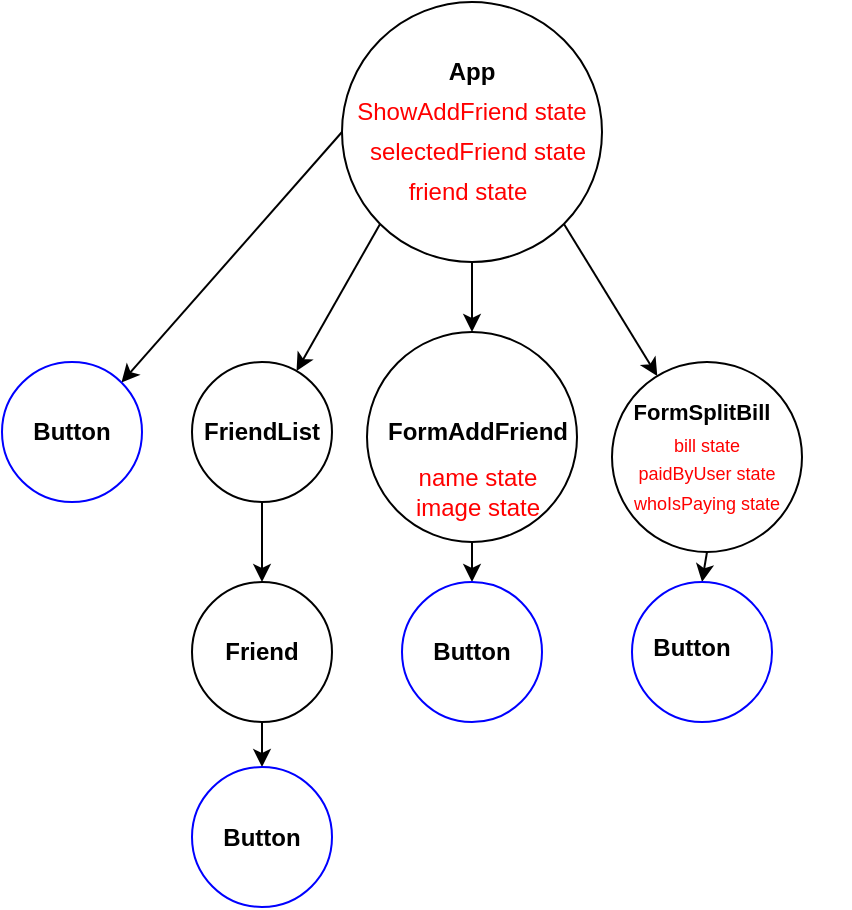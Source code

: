 <mxfile>
    <diagram id="9co5hfzwrGTOGpkHSm-1" name="Page-1">
        <mxGraphModel dx="379" dy="368" grid="1" gridSize="10" guides="1" tooltips="1" connect="1" arrows="1" fold="1" page="1" pageScale="1" pageWidth="850" pageHeight="1100" math="0" shadow="0">
            <root>
                <mxCell id="0"/>
                <mxCell id="1" parent="0"/>
                <mxCell id="16" style="edgeStyle=none;html=1;exitX=0.5;exitY=1;exitDx=0;exitDy=0;entryX=0.5;entryY=0;entryDx=0;entryDy=0;" parent="1" source="3" target="14" edge="1">
                    <mxGeometry relative="1" as="geometry"/>
                </mxCell>
                <mxCell id="3" value="" style="ellipse;whiteSpace=wrap;html=1;aspect=fixed;fillColor=none;" parent="1" vertex="1">
                    <mxGeometry x="155" y="200" width="70" height="70" as="geometry"/>
                </mxCell>
                <mxCell id="6" value="&lt;b&gt;FriendList&lt;/b&gt;" style="text;strokeColor=none;align=center;fillColor=none;html=1;verticalAlign=middle;whiteSpace=wrap;rounded=0;" parent="1" vertex="1">
                    <mxGeometry x="160" y="220" width="60" height="30" as="geometry"/>
                </mxCell>
                <mxCell id="19" style="edgeStyle=none;html=1;exitX=0;exitY=1;exitDx=0;exitDy=0;" parent="1" source="7" target="3" edge="1">
                    <mxGeometry relative="1" as="geometry"/>
                </mxCell>
                <mxCell id="20" style="edgeStyle=none;html=1;exitX=0.5;exitY=1;exitDx=0;exitDy=0;entryX=0.5;entryY=0;entryDx=0;entryDy=0;" parent="1" source="7" target="11" edge="1">
                    <mxGeometry relative="1" as="geometry"/>
                </mxCell>
                <mxCell id="21" style="edgeStyle=none;html=1;exitX=1;exitY=1;exitDx=0;exitDy=0;" parent="1" source="7" target="12" edge="1">
                    <mxGeometry relative="1" as="geometry"/>
                </mxCell>
                <mxCell id="30" style="edgeStyle=none;html=1;exitX=0;exitY=0.5;exitDx=0;exitDy=0;entryX=1;entryY=0;entryDx=0;entryDy=0;" parent="1" source="7" target="29" edge="1">
                    <mxGeometry relative="1" as="geometry"/>
                </mxCell>
                <mxCell id="7" value="" style="ellipse;whiteSpace=wrap;html=1;aspect=fixed;fillColor=none;" parent="1" vertex="1">
                    <mxGeometry x="230" y="20" width="130" height="130" as="geometry"/>
                </mxCell>
                <mxCell id="8" value="&lt;b&gt;App&lt;/b&gt;" style="text;strokeColor=none;align=center;fillColor=none;html=1;verticalAlign=middle;whiteSpace=wrap;rounded=0;" parent="1" vertex="1">
                    <mxGeometry x="265" y="40" width="60" height="30" as="geometry"/>
                </mxCell>
                <mxCell id="9" value="&lt;b&gt;FormAddFriend&lt;/b&gt;" style="text;strokeColor=none;align=center;fillColor=none;html=1;verticalAlign=middle;whiteSpace=wrap;rounded=0;" parent="1" vertex="1">
                    <mxGeometry x="247.5" y="220" width="100" height="30" as="geometry"/>
                </mxCell>
                <mxCell id="34" style="edgeStyle=none;html=1;exitX=0.5;exitY=1;exitDx=0;exitDy=0;entryX=0.5;entryY=0;entryDx=0;entryDy=0;" parent="1" source="11" target="33" edge="1">
                    <mxGeometry relative="1" as="geometry"/>
                </mxCell>
                <mxCell id="11" value="" style="ellipse;whiteSpace=wrap;html=1;aspect=fixed;fillColor=none;" parent="1" vertex="1">
                    <mxGeometry x="242.5" y="185" width="105" height="105" as="geometry"/>
                </mxCell>
                <mxCell id="27" style="edgeStyle=none;html=1;exitX=0.5;exitY=1;exitDx=0;exitDy=0;entryX=0.5;entryY=0;entryDx=0;entryDy=0;" parent="1" source="12" target="26" edge="1">
                    <mxGeometry relative="1" as="geometry"/>
                </mxCell>
                <mxCell id="12" value="" style="ellipse;whiteSpace=wrap;html=1;aspect=fixed;fillColor=none;" parent="1" vertex="1">
                    <mxGeometry x="365" y="200" width="95" height="95" as="geometry"/>
                </mxCell>
                <mxCell id="13" value="&lt;b&gt;&lt;font style=&quot;font-size: 11px;&quot;&gt;FormSplitBill&lt;/font&gt;&lt;/b&gt;" style="text;strokeColor=none;align=center;fillColor=none;html=1;verticalAlign=middle;whiteSpace=wrap;rounded=0;" parent="1" vertex="1">
                    <mxGeometry x="365" y="210" width="90" height="30" as="geometry"/>
                </mxCell>
                <mxCell id="35" style="edgeStyle=none;html=1;exitX=0.5;exitY=1;exitDx=0;exitDy=0;entryX=0.5;entryY=0;entryDx=0;entryDy=0;" parent="1" source="14" target="22" edge="1">
                    <mxGeometry relative="1" as="geometry"/>
                </mxCell>
                <mxCell id="14" value="" style="ellipse;whiteSpace=wrap;html=1;aspect=fixed;fillColor=none;" parent="1" vertex="1">
                    <mxGeometry x="155" y="310" width="70" height="70" as="geometry"/>
                </mxCell>
                <mxCell id="15" value="&lt;b&gt;Friend&lt;/b&gt;" style="text;strokeColor=none;align=center;fillColor=none;html=1;verticalAlign=middle;whiteSpace=wrap;rounded=0;" parent="1" vertex="1">
                    <mxGeometry x="160" y="330" width="60" height="30" as="geometry"/>
                </mxCell>
                <mxCell id="22" value="" style="ellipse;whiteSpace=wrap;html=1;aspect=fixed;fillColor=none;strokeColor=#0000FF;" parent="1" vertex="1">
                    <mxGeometry x="155" y="402.5" width="70" height="70" as="geometry"/>
                </mxCell>
                <mxCell id="23" value="&lt;b&gt;Button&lt;/b&gt;" style="text;strokeColor=none;align=center;fillColor=none;html=1;verticalAlign=middle;whiteSpace=wrap;rounded=0;" parent="1" vertex="1">
                    <mxGeometry x="160" y="422.5" width="60" height="30" as="geometry"/>
                </mxCell>
                <mxCell id="25" value="&lt;b&gt;Button&lt;/b&gt;" style="text;strokeColor=none;align=center;fillColor=none;html=1;verticalAlign=middle;whiteSpace=wrap;rounded=0;" parent="1" vertex="1">
                    <mxGeometry x="375" y="327.5" width="60" height="30" as="geometry"/>
                </mxCell>
                <mxCell id="26" value="" style="ellipse;whiteSpace=wrap;html=1;aspect=fixed;fillColor=none;strokeColor=#0000FF;" parent="1" vertex="1">
                    <mxGeometry x="375" y="310" width="70" height="70" as="geometry"/>
                </mxCell>
                <mxCell id="28" value="&lt;b&gt;Button&lt;/b&gt;" style="text;strokeColor=none;align=center;fillColor=none;html=1;verticalAlign=middle;whiteSpace=wrap;rounded=0;" parent="1" vertex="1">
                    <mxGeometry x="65" y="220" width="60" height="30" as="geometry"/>
                </mxCell>
                <mxCell id="29" value="" style="ellipse;whiteSpace=wrap;html=1;aspect=fixed;fillColor=none;strokeColor=#0000FF;" parent="1" vertex="1">
                    <mxGeometry x="60" y="200" width="70" height="70" as="geometry"/>
                </mxCell>
                <mxCell id="32" value="&lt;b&gt;Button&lt;/b&gt;" style="text;strokeColor=none;align=center;fillColor=none;html=1;verticalAlign=middle;whiteSpace=wrap;rounded=0;" parent="1" vertex="1">
                    <mxGeometry x="265" y="330" width="60" height="30" as="geometry"/>
                </mxCell>
                <mxCell id="33" value="" style="ellipse;whiteSpace=wrap;html=1;aspect=fixed;fillColor=none;strokeColor=#0000FF;" parent="1" vertex="1">
                    <mxGeometry x="260" y="310" width="70" height="70" as="geometry"/>
                </mxCell>
                <mxCell id="36" value="&lt;font style=&quot;color: rgb(255, 0, 0);&quot;&gt;ShowAddFriend state&lt;/font&gt;" style="text;strokeColor=none;align=center;fillColor=none;html=1;verticalAlign=middle;whiteSpace=wrap;rounded=0;" parent="1" vertex="1">
                    <mxGeometry x="235" y="60" width="120" height="30" as="geometry"/>
                </mxCell>
                <mxCell id="37" value="&lt;font style=&quot;color: rgb(255, 0, 0);&quot;&gt;name state&lt;/font&gt;&lt;div&gt;&lt;font style=&quot;color: rgb(255, 0, 0);&quot;&gt;image state&lt;/font&gt;&lt;/div&gt;" style="text;strokeColor=none;align=center;fillColor=none;html=1;verticalAlign=middle;whiteSpace=wrap;rounded=0;" parent="1" vertex="1">
                    <mxGeometry x="257.5" y="250" width="80" height="30" as="geometry"/>
                </mxCell>
                <mxCell id="38" value="&lt;font style=&quot;color: rgb(255, 0, 0);&quot;&gt;friend state&lt;/font&gt;" style="text;strokeColor=none;align=center;fillColor=none;html=1;verticalAlign=middle;whiteSpace=wrap;rounded=0;" parent="1" vertex="1">
                    <mxGeometry x="247.5" y="100" width="90" height="30" as="geometry"/>
                </mxCell>
                <mxCell id="39" value="&lt;font style=&quot;color: rgb(255, 0, 0);&quot;&gt;selectedFriend state&lt;/font&gt;" style="text;strokeColor=none;align=center;fillColor=none;html=1;verticalAlign=middle;whiteSpace=wrap;rounded=0;" parent="1" vertex="1">
                    <mxGeometry x="232.5" y="80" width="130" height="30" as="geometry"/>
                </mxCell>
                <mxCell id="43" value="&lt;font style=&quot;color: rgb(255, 0, 0); font-size: 9px;&quot;&gt;bill state&lt;/font&gt;&lt;div&gt;&lt;font style=&quot;color: rgb(255, 0, 0); font-size: 9px;&quot;&gt;paidByUser state&lt;/font&gt;&lt;/div&gt;&lt;div&gt;&lt;font style=&quot;color: rgb(255, 0, 0); font-size: 9px;&quot;&gt;whoIsPaying state&lt;/font&gt;&lt;/div&gt;" style="text;strokeColor=none;align=center;fillColor=none;html=1;verticalAlign=middle;whiteSpace=wrap;rounded=0;" vertex="1" parent="1">
                    <mxGeometry x="341.25" y="240" width="142.5" height="30" as="geometry"/>
                </mxCell>
            </root>
        </mxGraphModel>
    </diagram>
</mxfile>
